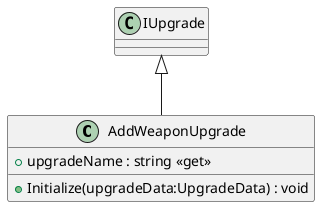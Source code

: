 @startuml
class AddWeaponUpgrade {
    + upgradeName : string <<get>>
    + Initialize(upgradeData:UpgradeData) : void
}
IUpgrade <|-- AddWeaponUpgrade
@enduml
